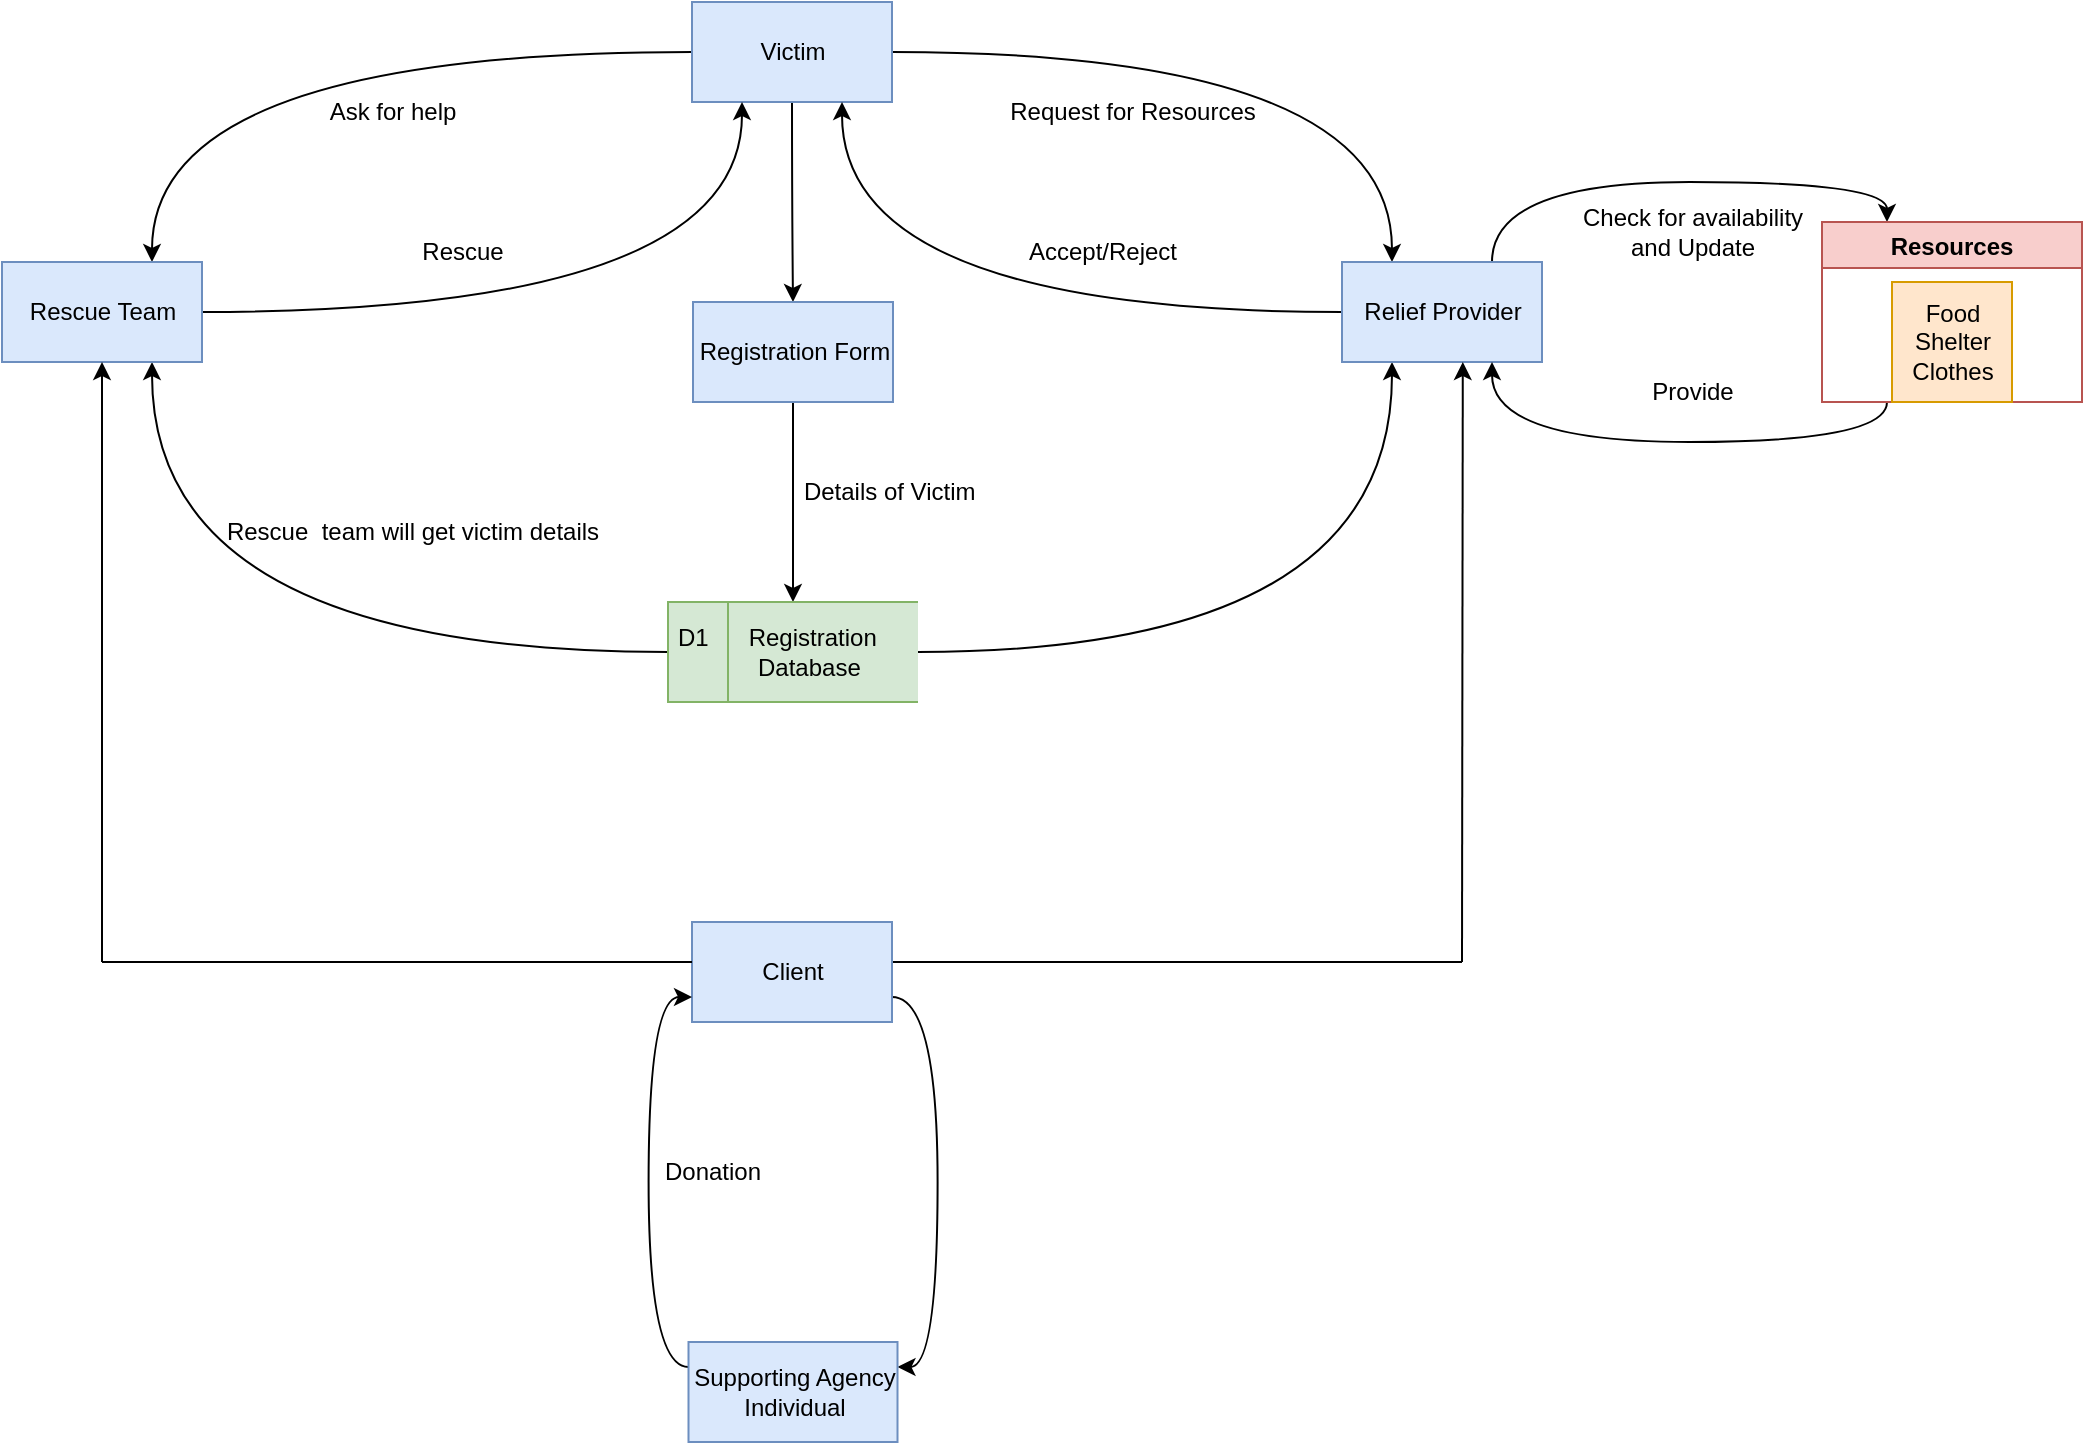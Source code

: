 <mxfile version="20.0.4" type="github">
  <diagram id="R2lEEEUBdFMjLlhIrx00" name="Page-1">
    <mxGraphModel dx="1038" dy="547" grid="1" gridSize="10" guides="1" tooltips="1" connect="1" arrows="1" fold="1" page="1" pageScale="1" pageWidth="850" pageHeight="1100" math="0" shadow="0" extFonts="Permanent Marker^https://fonts.googleapis.com/css?family=Permanent+Marker">
      <root>
        <mxCell id="0" />
        <mxCell id="1" parent="0" />
        <mxCell id="3bdH6hXz5BwusYVC5dem-34" value="Ask for help" style="text;html=1;resizable=0;autosize=1;align=center;verticalAlign=middle;points=[];fillColor=none;strokeColor=none;rounded=0;" vertex="1" parent="1">
          <mxGeometry x="460" y="560" width="90" height="30" as="geometry" />
        </mxCell>
        <mxCell id="3bdH6hXz5BwusYVC5dem-40" value="Rescue&amp;nbsp; team will get victim details" style="text;html=1;resizable=0;autosize=1;align=center;verticalAlign=middle;points=[];fillColor=none;strokeColor=none;rounded=0;" vertex="1" parent="1">
          <mxGeometry x="410" y="770" width="210" height="30" as="geometry" />
        </mxCell>
        <mxCell id="3bdH6hXz5BwusYVC5dem-43" value="Request for Resources" style="text;html=1;resizable=0;autosize=1;align=center;verticalAlign=middle;points=[];fillColor=none;strokeColor=none;rounded=0;" vertex="1" parent="1">
          <mxGeometry x="800" y="560" width="150" height="30" as="geometry" />
        </mxCell>
        <mxCell id="3bdH6hXz5BwusYVC5dem-49" style="edgeStyle=orthogonalEdgeStyle;curved=1;rounded=0;orthogonalLoop=1;jettySize=auto;html=1;exitX=0.5;exitY=1;exitDx=0;exitDy=0;entryX=0.5;entryY=0;entryDx=0;entryDy=0;" edge="1" parent="1" source="3bdH6hXz5BwusYVC5dem-46" target="3bdH6hXz5BwusYVC5dem-47">
          <mxGeometry relative="1" as="geometry" />
        </mxCell>
        <mxCell id="3bdH6hXz5BwusYVC5dem-55" style="edgeStyle=orthogonalEdgeStyle;curved=1;rounded=0;orthogonalLoop=1;jettySize=auto;html=1;exitX=0;exitY=0.5;exitDx=0;exitDy=0;entryX=0.75;entryY=0;entryDx=0;entryDy=0;" edge="1" parent="1" source="3bdH6hXz5BwusYVC5dem-46" target="3bdH6hXz5BwusYVC5dem-54">
          <mxGeometry relative="1" as="geometry" />
        </mxCell>
        <mxCell id="3bdH6hXz5BwusYVC5dem-59" style="edgeStyle=orthogonalEdgeStyle;curved=1;rounded=0;orthogonalLoop=1;jettySize=auto;html=1;exitX=1;exitY=0.5;exitDx=0;exitDy=0;entryX=0.25;entryY=0;entryDx=0;entryDy=0;" edge="1" parent="1" source="3bdH6hXz5BwusYVC5dem-46" target="3bdH6hXz5BwusYVC5dem-58">
          <mxGeometry relative="1" as="geometry" />
        </mxCell>
        <mxCell id="3bdH6hXz5BwusYVC5dem-46" value="Victim" style="html=1;dashed=0;whitespace=wrap;fillColor=#dae8fc;strokeColor=#6c8ebf;" vertex="1" parent="1">
          <mxGeometry x="655" y="520" width="100" height="50" as="geometry" />
        </mxCell>
        <mxCell id="3bdH6hXz5BwusYVC5dem-50" style="edgeStyle=orthogonalEdgeStyle;curved=1;rounded=0;orthogonalLoop=1;jettySize=auto;html=1;exitX=0.5;exitY=1;exitDx=0;exitDy=0;entryX=0.5;entryY=0;entryDx=0;entryDy=0;" edge="1" parent="1" source="3bdH6hXz5BwusYVC5dem-47" target="3bdH6hXz5BwusYVC5dem-48">
          <mxGeometry relative="1" as="geometry" />
        </mxCell>
        <mxCell id="3bdH6hXz5BwusYVC5dem-47" value="Registration Form" style="html=1;dashed=0;whitespace=wrap;fillColor=#dae8fc;strokeColor=#6c8ebf;" vertex="1" parent="1">
          <mxGeometry x="655.5" y="670" width="100" height="50" as="geometry" />
        </mxCell>
        <mxCell id="3bdH6hXz5BwusYVC5dem-56" style="edgeStyle=orthogonalEdgeStyle;curved=1;rounded=0;orthogonalLoop=1;jettySize=auto;html=1;exitX=0;exitY=0.5;exitDx=0;exitDy=0;entryX=0.75;entryY=1;entryDx=0;entryDy=0;" edge="1" parent="1" source="3bdH6hXz5BwusYVC5dem-48" target="3bdH6hXz5BwusYVC5dem-54">
          <mxGeometry relative="1" as="geometry" />
        </mxCell>
        <mxCell id="3bdH6hXz5BwusYVC5dem-75" style="edgeStyle=orthogonalEdgeStyle;curved=1;rounded=0;orthogonalLoop=1;jettySize=auto;html=1;exitX=1;exitY=0.5;exitDx=0;exitDy=0;entryX=0.25;entryY=1;entryDx=0;entryDy=0;" edge="1" parent="1" source="3bdH6hXz5BwusYVC5dem-48" target="3bdH6hXz5BwusYVC5dem-58">
          <mxGeometry relative="1" as="geometry" />
        </mxCell>
        <mxCell id="3bdH6hXz5BwusYVC5dem-48" value="D1&amp;nbsp; &amp;nbsp; &amp;nbsp; Registration&lt;br&gt;&amp;nbsp; &amp;nbsp; &amp;nbsp; &amp;nbsp; &amp;nbsp; &amp;nbsp; Database" style="html=1;dashed=0;whitespace=wrap;shape=mxgraph.dfd.dataStoreID;align=left;spacingLeft=3;points=[[0,0],[0.5,0],[1,0],[0,0.5],[1,0.5],[0,1],[0.5,1],[1,1]];fillColor=#d5e8d4;strokeColor=#82b366;" vertex="1" parent="1">
          <mxGeometry x="643" y="820" width="125" height="50" as="geometry" />
        </mxCell>
        <mxCell id="3bdH6hXz5BwusYVC5dem-51" value="Details of Victim&amp;nbsp;" style="text;html=1;resizable=0;autosize=1;align=center;verticalAlign=middle;points=[];fillColor=none;strokeColor=none;rounded=0;" vertex="1" parent="1">
          <mxGeometry x="700" y="750" width="110" height="30" as="geometry" />
        </mxCell>
        <mxCell id="3bdH6hXz5BwusYVC5dem-63" style="edgeStyle=orthogonalEdgeStyle;curved=1;rounded=0;orthogonalLoop=1;jettySize=auto;html=1;exitX=1;exitY=0.5;exitDx=0;exitDy=0;entryX=0.25;entryY=1;entryDx=0;entryDy=0;" edge="1" parent="1" source="3bdH6hXz5BwusYVC5dem-54" target="3bdH6hXz5BwusYVC5dem-46">
          <mxGeometry relative="1" as="geometry" />
        </mxCell>
        <mxCell id="3bdH6hXz5BwusYVC5dem-54" value="Rescue Team" style="html=1;dashed=0;whitespace=wrap;fillColor=#dae8fc;strokeColor=#6c8ebf;" vertex="1" parent="1">
          <mxGeometry x="310" y="650" width="100" height="50" as="geometry" />
        </mxCell>
        <mxCell id="3bdH6hXz5BwusYVC5dem-67" style="edgeStyle=orthogonalEdgeStyle;curved=1;rounded=0;orthogonalLoop=1;jettySize=auto;html=1;entryX=0.75;entryY=1;entryDx=0;entryDy=0;" edge="1" parent="1" source="3bdH6hXz5BwusYVC5dem-58" target="3bdH6hXz5BwusYVC5dem-46">
          <mxGeometry relative="1" as="geometry" />
        </mxCell>
        <mxCell id="3bdH6hXz5BwusYVC5dem-72" style="edgeStyle=orthogonalEdgeStyle;curved=1;rounded=0;orthogonalLoop=1;jettySize=auto;html=1;exitX=0.75;exitY=0;exitDx=0;exitDy=0;entryX=0.25;entryY=0;entryDx=0;entryDy=0;" edge="1" parent="1" source="3bdH6hXz5BwusYVC5dem-58" target="3bdH6hXz5BwusYVC5dem-60">
          <mxGeometry relative="1" as="geometry" />
        </mxCell>
        <mxCell id="3bdH6hXz5BwusYVC5dem-58" value="Relief Provider" style="html=1;dashed=0;whitespace=wrap;fillColor=#dae8fc;strokeColor=#6c8ebf;" vertex="1" parent="1">
          <mxGeometry x="980" y="650" width="100" height="50" as="geometry" />
        </mxCell>
        <mxCell id="3bdH6hXz5BwusYVC5dem-74" style="edgeStyle=orthogonalEdgeStyle;curved=1;rounded=0;orthogonalLoop=1;jettySize=auto;html=1;exitX=0.25;exitY=1;exitDx=0;exitDy=0;entryX=0.75;entryY=1;entryDx=0;entryDy=0;" edge="1" parent="1" source="3bdH6hXz5BwusYVC5dem-60" target="3bdH6hXz5BwusYVC5dem-58">
          <mxGeometry relative="1" as="geometry" />
        </mxCell>
        <mxCell id="3bdH6hXz5BwusYVC5dem-60" value="Resources" style="swimlane;fillColor=#f8cecc;strokeColor=#b85450;" vertex="1" parent="1">
          <mxGeometry x="1220" y="630" width="130" height="90" as="geometry">
            <mxRectangle x="610" y="770" width="140" height="30" as="alternateBounds" />
          </mxGeometry>
        </mxCell>
        <mxCell id="3bdH6hXz5BwusYVC5dem-61" value="Food&lt;br&gt;Shelter&lt;br&gt;Clothes" style="text;html=1;resizable=0;autosize=1;align=center;verticalAlign=middle;points=[];fillColor=#ffe6cc;strokeColor=#d79b00;rounded=0;" vertex="1" parent="3bdH6hXz5BwusYVC5dem-60">
          <mxGeometry x="35" y="30" width="60" height="60" as="geometry" />
        </mxCell>
        <mxCell id="3bdH6hXz5BwusYVC5dem-64" value="Rescue" style="text;html=1;resizable=0;autosize=1;align=center;verticalAlign=middle;points=[];fillColor=none;strokeColor=none;rounded=0;" vertex="1" parent="1">
          <mxGeometry x="510" y="630" width="60" height="30" as="geometry" />
        </mxCell>
        <mxCell id="3bdH6hXz5BwusYVC5dem-69" value="Check for availability&lt;br&gt;and Update" style="text;html=1;resizable=0;autosize=1;align=center;verticalAlign=middle;points=[];fillColor=none;strokeColor=none;rounded=0;" vertex="1" parent="1">
          <mxGeometry x="1090" y="615" width="130" height="40" as="geometry" />
        </mxCell>
        <mxCell id="3bdH6hXz5BwusYVC5dem-76" value="Accept/Reject&lt;br&gt;" style="text;html=1;resizable=0;autosize=1;align=center;verticalAlign=middle;points=[];fillColor=none;strokeColor=none;rounded=0;" vertex="1" parent="1">
          <mxGeometry x="810" y="630" width="100" height="30" as="geometry" />
        </mxCell>
        <mxCell id="3bdH6hXz5BwusYVC5dem-101" style="edgeStyle=orthogonalEdgeStyle;curved=1;rounded=0;orthogonalLoop=1;jettySize=auto;html=1;exitX=1;exitY=0.75;exitDx=0;exitDy=0;entryX=1;entryY=0.25;entryDx=0;entryDy=0;" edge="1" parent="1" source="3bdH6hXz5BwusYVC5dem-79" target="3bdH6hXz5BwusYVC5dem-93">
          <mxGeometry relative="1" as="geometry" />
        </mxCell>
        <mxCell id="3bdH6hXz5BwusYVC5dem-79" value="Client" style="html=1;dashed=0;whitespace=wrap;fillColor=#dae8fc;strokeColor=#6c8ebf;" vertex="1" parent="1">
          <mxGeometry x="655" y="980" width="100" height="50" as="geometry" />
        </mxCell>
        <mxCell id="3bdH6hXz5BwusYVC5dem-85" value="" style="endArrow=none;html=1;rounded=0;curved=1;" edge="1" parent="1">
          <mxGeometry width="50" height="50" relative="1" as="geometry">
            <mxPoint x="655" y="1000" as="sourcePoint" />
            <mxPoint x="360" y="1000" as="targetPoint" />
          </mxGeometry>
        </mxCell>
        <mxCell id="3bdH6hXz5BwusYVC5dem-86" value="" style="endArrow=none;html=1;rounded=0;curved=1;" edge="1" parent="1">
          <mxGeometry width="50" height="50" relative="1" as="geometry">
            <mxPoint x="1040" y="1000" as="sourcePoint" />
            <mxPoint x="755.5" y="1000" as="targetPoint" />
          </mxGeometry>
        </mxCell>
        <mxCell id="3bdH6hXz5BwusYVC5dem-87" value="" style="endArrow=classic;html=1;rounded=0;curved=1;entryX=0.5;entryY=1;entryDx=0;entryDy=0;" edge="1" parent="1" target="3bdH6hXz5BwusYVC5dem-54">
          <mxGeometry width="50" height="50" relative="1" as="geometry">
            <mxPoint x="360" y="1000" as="sourcePoint" />
            <mxPoint x="410" y="950" as="targetPoint" />
          </mxGeometry>
        </mxCell>
        <mxCell id="3bdH6hXz5BwusYVC5dem-88" value="" style="endArrow=classic;html=1;rounded=0;curved=1;entryX=0.604;entryY=1;entryDx=0;entryDy=0;entryPerimeter=0;" edge="1" parent="1" target="3bdH6hXz5BwusYVC5dem-58">
          <mxGeometry width="50" height="50" relative="1" as="geometry">
            <mxPoint x="1040" y="1000" as="sourcePoint" />
            <mxPoint x="1090" y="950" as="targetPoint" />
          </mxGeometry>
        </mxCell>
        <mxCell id="3bdH6hXz5BwusYVC5dem-99" style="edgeStyle=orthogonalEdgeStyle;curved=1;rounded=0;orthogonalLoop=1;jettySize=auto;html=1;exitX=0;exitY=0.25;exitDx=0;exitDy=0;entryX=0;entryY=0.75;entryDx=0;entryDy=0;" edge="1" parent="1" source="3bdH6hXz5BwusYVC5dem-93" target="3bdH6hXz5BwusYVC5dem-79">
          <mxGeometry relative="1" as="geometry" />
        </mxCell>
        <mxCell id="3bdH6hXz5BwusYVC5dem-93" value="Supporting Agency&lt;br&gt;Individual" style="html=1;dashed=0;whitespace=wrap;fillColor=#dae8fc;strokeColor=#6c8ebf;" vertex="1" parent="1">
          <mxGeometry x="653.25" y="1190" width="104.5" height="50" as="geometry" />
        </mxCell>
        <mxCell id="3bdH6hXz5BwusYVC5dem-98" value="Provide" style="text;html=1;resizable=0;autosize=1;align=center;verticalAlign=middle;points=[];fillColor=none;strokeColor=none;rounded=0;" vertex="1" parent="1">
          <mxGeometry x="1125" y="700" width="60" height="30" as="geometry" />
        </mxCell>
        <mxCell id="3bdH6hXz5BwusYVC5dem-100" value="Donation" style="text;html=1;resizable=0;autosize=1;align=center;verticalAlign=middle;points=[];fillColor=none;strokeColor=none;rounded=0;" vertex="1" parent="1">
          <mxGeometry x="630" y="1090" width="70" height="30" as="geometry" />
        </mxCell>
      </root>
    </mxGraphModel>
  </diagram>
</mxfile>

